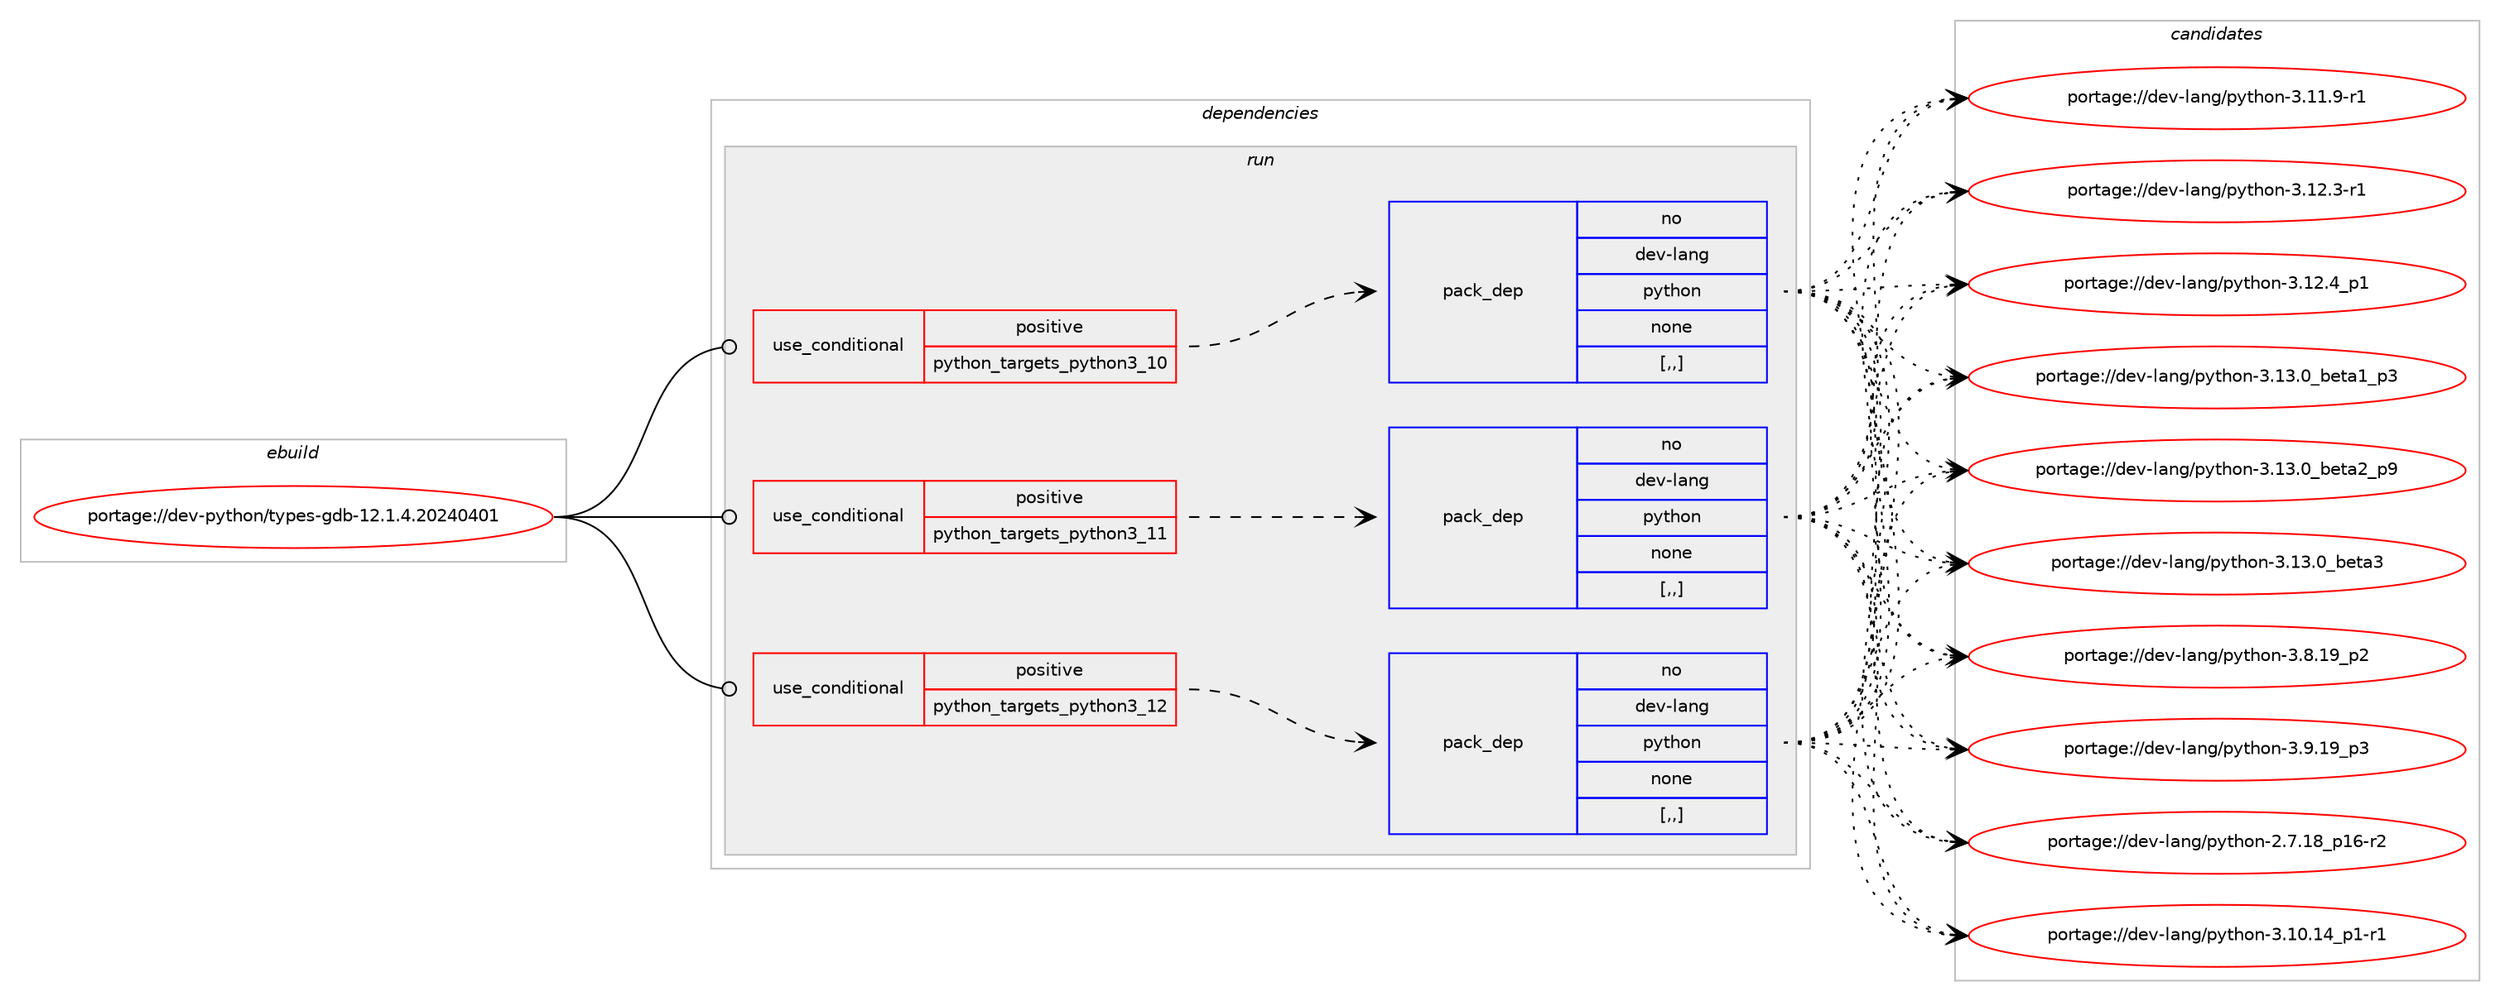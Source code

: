 digraph prolog {

# *************
# Graph options
# *************

newrank=true;
concentrate=true;
compound=true;
graph [rankdir=LR,fontname=Helvetica,fontsize=10,ranksep=1.5];#, ranksep=2.5, nodesep=0.2];
edge  [arrowhead=vee];
node  [fontname=Helvetica,fontsize=10];

# **********
# The ebuild
# **********

subgraph cluster_leftcol {
color=gray;
rank=same;
label=<<i>ebuild</i>>;
id [label="portage://dev-python/types-gdb-12.1.4.20240401", color=red, width=4, href="../dev-python/types-gdb-12.1.4.20240401.svg"];
}

# ****************
# The dependencies
# ****************

subgraph cluster_midcol {
color=gray;
label=<<i>dependencies</i>>;
subgraph cluster_compile {
fillcolor="#eeeeee";
style=filled;
label=<<i>compile</i>>;
}
subgraph cluster_compileandrun {
fillcolor="#eeeeee";
style=filled;
label=<<i>compile and run</i>>;
}
subgraph cluster_run {
fillcolor="#eeeeee";
style=filled;
label=<<i>run</i>>;
subgraph cond39423 {
dependency162190 [label=<<TABLE BORDER="0" CELLBORDER="1" CELLSPACING="0" CELLPADDING="4"><TR><TD ROWSPAN="3" CELLPADDING="10">use_conditional</TD></TR><TR><TD>positive</TD></TR><TR><TD>python_targets_python3_10</TD></TR></TABLE>>, shape=none, color=red];
subgraph pack121527 {
dependency162191 [label=<<TABLE BORDER="0" CELLBORDER="1" CELLSPACING="0" CELLPADDING="4" WIDTH="220"><TR><TD ROWSPAN="6" CELLPADDING="30">pack_dep</TD></TR><TR><TD WIDTH="110">no</TD></TR><TR><TD>dev-lang</TD></TR><TR><TD>python</TD></TR><TR><TD>none</TD></TR><TR><TD>[,,]</TD></TR></TABLE>>, shape=none, color=blue];
}
dependency162190:e -> dependency162191:w [weight=20,style="dashed",arrowhead="vee"];
}
id:e -> dependency162190:w [weight=20,style="solid",arrowhead="odot"];
subgraph cond39424 {
dependency162192 [label=<<TABLE BORDER="0" CELLBORDER="1" CELLSPACING="0" CELLPADDING="4"><TR><TD ROWSPAN="3" CELLPADDING="10">use_conditional</TD></TR><TR><TD>positive</TD></TR><TR><TD>python_targets_python3_11</TD></TR></TABLE>>, shape=none, color=red];
subgraph pack121528 {
dependency162193 [label=<<TABLE BORDER="0" CELLBORDER="1" CELLSPACING="0" CELLPADDING="4" WIDTH="220"><TR><TD ROWSPAN="6" CELLPADDING="30">pack_dep</TD></TR><TR><TD WIDTH="110">no</TD></TR><TR><TD>dev-lang</TD></TR><TR><TD>python</TD></TR><TR><TD>none</TD></TR><TR><TD>[,,]</TD></TR></TABLE>>, shape=none, color=blue];
}
dependency162192:e -> dependency162193:w [weight=20,style="dashed",arrowhead="vee"];
}
id:e -> dependency162192:w [weight=20,style="solid",arrowhead="odot"];
subgraph cond39425 {
dependency162194 [label=<<TABLE BORDER="0" CELLBORDER="1" CELLSPACING="0" CELLPADDING="4"><TR><TD ROWSPAN="3" CELLPADDING="10">use_conditional</TD></TR><TR><TD>positive</TD></TR><TR><TD>python_targets_python3_12</TD></TR></TABLE>>, shape=none, color=red];
subgraph pack121529 {
dependency162195 [label=<<TABLE BORDER="0" CELLBORDER="1" CELLSPACING="0" CELLPADDING="4" WIDTH="220"><TR><TD ROWSPAN="6" CELLPADDING="30">pack_dep</TD></TR><TR><TD WIDTH="110">no</TD></TR><TR><TD>dev-lang</TD></TR><TR><TD>python</TD></TR><TR><TD>none</TD></TR><TR><TD>[,,]</TD></TR></TABLE>>, shape=none, color=blue];
}
dependency162194:e -> dependency162195:w [weight=20,style="dashed",arrowhead="vee"];
}
id:e -> dependency162194:w [weight=20,style="solid",arrowhead="odot"];
}
}

# **************
# The candidates
# **************

subgraph cluster_choices {
rank=same;
color=gray;
label=<<i>candidates</i>>;

subgraph choice121527 {
color=black;
nodesep=1;
choice100101118451089711010347112121116104111110455046554649569511249544511450 [label="portage://dev-lang/python-2.7.18_p16-r2", color=red, width=4,href="../dev-lang/python-2.7.18_p16-r2.svg"];
choice100101118451089711010347112121116104111110455146494846495295112494511449 [label="portage://dev-lang/python-3.10.14_p1-r1", color=red, width=4,href="../dev-lang/python-3.10.14_p1-r1.svg"];
choice100101118451089711010347112121116104111110455146494946574511449 [label="portage://dev-lang/python-3.11.9-r1", color=red, width=4,href="../dev-lang/python-3.11.9-r1.svg"];
choice100101118451089711010347112121116104111110455146495046514511449 [label="portage://dev-lang/python-3.12.3-r1", color=red, width=4,href="../dev-lang/python-3.12.3-r1.svg"];
choice100101118451089711010347112121116104111110455146495046529511249 [label="portage://dev-lang/python-3.12.4_p1", color=red, width=4,href="../dev-lang/python-3.12.4_p1.svg"];
choice10010111845108971101034711212111610411111045514649514648959810111697499511251 [label="portage://dev-lang/python-3.13.0_beta1_p3", color=red, width=4,href="../dev-lang/python-3.13.0_beta1_p3.svg"];
choice10010111845108971101034711212111610411111045514649514648959810111697509511257 [label="portage://dev-lang/python-3.13.0_beta2_p9", color=red, width=4,href="../dev-lang/python-3.13.0_beta2_p9.svg"];
choice1001011184510897110103471121211161041111104551464951464895981011169751 [label="portage://dev-lang/python-3.13.0_beta3", color=red, width=4,href="../dev-lang/python-3.13.0_beta3.svg"];
choice100101118451089711010347112121116104111110455146564649579511250 [label="portage://dev-lang/python-3.8.19_p2", color=red, width=4,href="../dev-lang/python-3.8.19_p2.svg"];
choice100101118451089711010347112121116104111110455146574649579511251 [label="portage://dev-lang/python-3.9.19_p3", color=red, width=4,href="../dev-lang/python-3.9.19_p3.svg"];
dependency162191:e -> choice100101118451089711010347112121116104111110455046554649569511249544511450:w [style=dotted,weight="100"];
dependency162191:e -> choice100101118451089711010347112121116104111110455146494846495295112494511449:w [style=dotted,weight="100"];
dependency162191:e -> choice100101118451089711010347112121116104111110455146494946574511449:w [style=dotted,weight="100"];
dependency162191:e -> choice100101118451089711010347112121116104111110455146495046514511449:w [style=dotted,weight="100"];
dependency162191:e -> choice100101118451089711010347112121116104111110455146495046529511249:w [style=dotted,weight="100"];
dependency162191:e -> choice10010111845108971101034711212111610411111045514649514648959810111697499511251:w [style=dotted,weight="100"];
dependency162191:e -> choice10010111845108971101034711212111610411111045514649514648959810111697509511257:w [style=dotted,weight="100"];
dependency162191:e -> choice1001011184510897110103471121211161041111104551464951464895981011169751:w [style=dotted,weight="100"];
dependency162191:e -> choice100101118451089711010347112121116104111110455146564649579511250:w [style=dotted,weight="100"];
dependency162191:e -> choice100101118451089711010347112121116104111110455146574649579511251:w [style=dotted,weight="100"];
}
subgraph choice121528 {
color=black;
nodesep=1;
choice100101118451089711010347112121116104111110455046554649569511249544511450 [label="portage://dev-lang/python-2.7.18_p16-r2", color=red, width=4,href="../dev-lang/python-2.7.18_p16-r2.svg"];
choice100101118451089711010347112121116104111110455146494846495295112494511449 [label="portage://dev-lang/python-3.10.14_p1-r1", color=red, width=4,href="../dev-lang/python-3.10.14_p1-r1.svg"];
choice100101118451089711010347112121116104111110455146494946574511449 [label="portage://dev-lang/python-3.11.9-r1", color=red, width=4,href="../dev-lang/python-3.11.9-r1.svg"];
choice100101118451089711010347112121116104111110455146495046514511449 [label="portage://dev-lang/python-3.12.3-r1", color=red, width=4,href="../dev-lang/python-3.12.3-r1.svg"];
choice100101118451089711010347112121116104111110455146495046529511249 [label="portage://dev-lang/python-3.12.4_p1", color=red, width=4,href="../dev-lang/python-3.12.4_p1.svg"];
choice10010111845108971101034711212111610411111045514649514648959810111697499511251 [label="portage://dev-lang/python-3.13.0_beta1_p3", color=red, width=4,href="../dev-lang/python-3.13.0_beta1_p3.svg"];
choice10010111845108971101034711212111610411111045514649514648959810111697509511257 [label="portage://dev-lang/python-3.13.0_beta2_p9", color=red, width=4,href="../dev-lang/python-3.13.0_beta2_p9.svg"];
choice1001011184510897110103471121211161041111104551464951464895981011169751 [label="portage://dev-lang/python-3.13.0_beta3", color=red, width=4,href="../dev-lang/python-3.13.0_beta3.svg"];
choice100101118451089711010347112121116104111110455146564649579511250 [label="portage://dev-lang/python-3.8.19_p2", color=red, width=4,href="../dev-lang/python-3.8.19_p2.svg"];
choice100101118451089711010347112121116104111110455146574649579511251 [label="portage://dev-lang/python-3.9.19_p3", color=red, width=4,href="../dev-lang/python-3.9.19_p3.svg"];
dependency162193:e -> choice100101118451089711010347112121116104111110455046554649569511249544511450:w [style=dotted,weight="100"];
dependency162193:e -> choice100101118451089711010347112121116104111110455146494846495295112494511449:w [style=dotted,weight="100"];
dependency162193:e -> choice100101118451089711010347112121116104111110455146494946574511449:w [style=dotted,weight="100"];
dependency162193:e -> choice100101118451089711010347112121116104111110455146495046514511449:w [style=dotted,weight="100"];
dependency162193:e -> choice100101118451089711010347112121116104111110455146495046529511249:w [style=dotted,weight="100"];
dependency162193:e -> choice10010111845108971101034711212111610411111045514649514648959810111697499511251:w [style=dotted,weight="100"];
dependency162193:e -> choice10010111845108971101034711212111610411111045514649514648959810111697509511257:w [style=dotted,weight="100"];
dependency162193:e -> choice1001011184510897110103471121211161041111104551464951464895981011169751:w [style=dotted,weight="100"];
dependency162193:e -> choice100101118451089711010347112121116104111110455146564649579511250:w [style=dotted,weight="100"];
dependency162193:e -> choice100101118451089711010347112121116104111110455146574649579511251:w [style=dotted,weight="100"];
}
subgraph choice121529 {
color=black;
nodesep=1;
choice100101118451089711010347112121116104111110455046554649569511249544511450 [label="portage://dev-lang/python-2.7.18_p16-r2", color=red, width=4,href="../dev-lang/python-2.7.18_p16-r2.svg"];
choice100101118451089711010347112121116104111110455146494846495295112494511449 [label="portage://dev-lang/python-3.10.14_p1-r1", color=red, width=4,href="../dev-lang/python-3.10.14_p1-r1.svg"];
choice100101118451089711010347112121116104111110455146494946574511449 [label="portage://dev-lang/python-3.11.9-r1", color=red, width=4,href="../dev-lang/python-3.11.9-r1.svg"];
choice100101118451089711010347112121116104111110455146495046514511449 [label="portage://dev-lang/python-3.12.3-r1", color=red, width=4,href="../dev-lang/python-3.12.3-r1.svg"];
choice100101118451089711010347112121116104111110455146495046529511249 [label="portage://dev-lang/python-3.12.4_p1", color=red, width=4,href="../dev-lang/python-3.12.4_p1.svg"];
choice10010111845108971101034711212111610411111045514649514648959810111697499511251 [label="portage://dev-lang/python-3.13.0_beta1_p3", color=red, width=4,href="../dev-lang/python-3.13.0_beta1_p3.svg"];
choice10010111845108971101034711212111610411111045514649514648959810111697509511257 [label="portage://dev-lang/python-3.13.0_beta2_p9", color=red, width=4,href="../dev-lang/python-3.13.0_beta2_p9.svg"];
choice1001011184510897110103471121211161041111104551464951464895981011169751 [label="portage://dev-lang/python-3.13.0_beta3", color=red, width=4,href="../dev-lang/python-3.13.0_beta3.svg"];
choice100101118451089711010347112121116104111110455146564649579511250 [label="portage://dev-lang/python-3.8.19_p2", color=red, width=4,href="../dev-lang/python-3.8.19_p2.svg"];
choice100101118451089711010347112121116104111110455146574649579511251 [label="portage://dev-lang/python-3.9.19_p3", color=red, width=4,href="../dev-lang/python-3.9.19_p3.svg"];
dependency162195:e -> choice100101118451089711010347112121116104111110455046554649569511249544511450:w [style=dotted,weight="100"];
dependency162195:e -> choice100101118451089711010347112121116104111110455146494846495295112494511449:w [style=dotted,weight="100"];
dependency162195:e -> choice100101118451089711010347112121116104111110455146494946574511449:w [style=dotted,weight="100"];
dependency162195:e -> choice100101118451089711010347112121116104111110455146495046514511449:w [style=dotted,weight="100"];
dependency162195:e -> choice100101118451089711010347112121116104111110455146495046529511249:w [style=dotted,weight="100"];
dependency162195:e -> choice10010111845108971101034711212111610411111045514649514648959810111697499511251:w [style=dotted,weight="100"];
dependency162195:e -> choice10010111845108971101034711212111610411111045514649514648959810111697509511257:w [style=dotted,weight="100"];
dependency162195:e -> choice1001011184510897110103471121211161041111104551464951464895981011169751:w [style=dotted,weight="100"];
dependency162195:e -> choice100101118451089711010347112121116104111110455146564649579511250:w [style=dotted,weight="100"];
dependency162195:e -> choice100101118451089711010347112121116104111110455146574649579511251:w [style=dotted,weight="100"];
}
}

}
